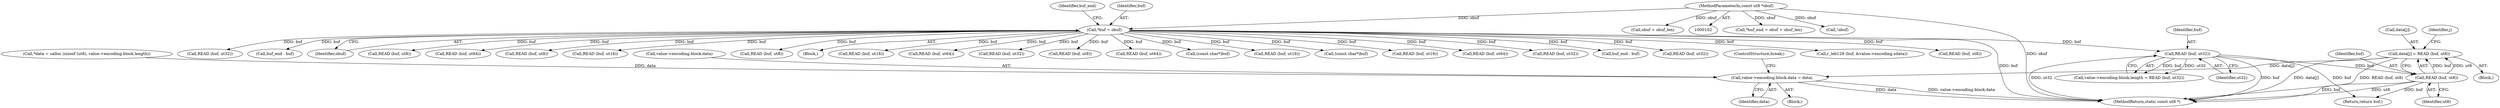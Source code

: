 digraph "0_radare2_2ca9ab45891b6ae8e32b6c28c81eebca059cbe5d_0@array" {
"1000374" [label="(Call,data[j] = READ (buf, ut8))"];
"1000378" [label="(Call,READ (buf, ut8))"];
"1000328" [label="(Call,READ (buf, ut32))"];
"1000112" [label="(Call,*buf = obuf)"];
"1000103" [label="(MethodParameterIn,const ut8 *obuf)"];
"1000381" [label="(Call,value->encoding.block.data = data)"];
"1000116" [label="(Call,*buf_end = obuf + obuf_len)"];
"1000753" [label="(Call,READ (buf, ut32))"];
"1000596" [label="(Call,r_leb128 (buf, &value->encoding.sdata))"];
"1000330" [label="(Identifier,ut32)"];
"1000133" [label="(Call,!obuf)"];
"1000529" [label="(Call,READ (buf, ut8))"];
"1000409" [label="(Call,READ (buf, ut32))"];
"1000378" [label="(Call,READ (buf, ut8))"];
"1000455" [label="(Call,buf_end - buf)"];
"1000114" [label="(Identifier,obuf)"];
"1000372" [label="(Identifier,j)"];
"1000589" [label="(Call,READ (buf, ut8))"];
"1000329" [label="(Identifier,buf)"];
"1000420" [label="(Call,READ (buf, ut64))"];
"1000200" [label="(Call,READ (buf, ut8))"];
"1000389" [label="(Identifier,data)"];
"1000118" [label="(Call,obuf + obuf_len)"];
"1000390" [label="(ControlStructure,break;)"];
"1000343" [label="(Call,*data = calloc (sizeof (ut8), value->encoding.block.length))"];
"1000380" [label="(Identifier,ut8)"];
"1000381" [label="(Call,value->encoding.block.data = data)"];
"1000257" [label="(Call,READ (buf, ut16))"];
"1000796" [label="(MethodReturn,static const ut8 *)"];
"1000731" [label="(Call,READ (buf, ut8))"];
"1000110" [label="(Block,)"];
"1000211" [label="(Call,READ (buf, ut16))"];
"1000341" [label="(Block,)"];
"1000374" [label="(Call,data[j] = READ (buf, ut8))"];
"1000328" [label="(Call,READ (buf, ut32))"];
"1000117" [label="(Identifier,buf_end)"];
"1000375" [label="(Call,data[j])"];
"1000233" [label="(Call,READ (buf, ut64))"];
"1000614" [label="(Call,READ (buf, ut32))"];
"1000775" [label="(Call,READ (buf, ut8))"];
"1000103" [label="(MethodParameterIn,const ut8 *obuf)"];
"1000382" [label="(Call,value->encoding.block.data)"];
"1000764" [label="(Call,READ (buf, ut64))"];
"1000112" [label="(Call,*buf = obuf)"];
"1000373" [label="(Block,)"];
"1000794" [label="(Return,return buf;)"];
"1000437" [label="(Call,(const char*)buf)"];
"1000742" [label="(Call,READ (buf, ut16))"];
"1000113" [label="(Identifier,buf)"];
"1000445" [label="(Call,(const char*)buf)"];
"1000398" [label="(Call,READ (buf, ut16))"];
"1000720" [label="(Call,READ (buf, ut64))"];
"1000222" [label="(Call,READ (buf, ut32))"];
"1000684" [label="(Call,buf_end - buf)"];
"1000379" [label="(Identifier,buf)"];
"1000320" [label="(Call,value->encoding.block.length = READ (buf, ut32))"];
"1000374" -> "1000373"  [label="AST: "];
"1000374" -> "1000378"  [label="CFG: "];
"1000375" -> "1000374"  [label="AST: "];
"1000378" -> "1000374"  [label="AST: "];
"1000372" -> "1000374"  [label="CFG: "];
"1000374" -> "1000796"  [label="DDG: data[j]"];
"1000374" -> "1000796"  [label="DDG: READ (buf, ut8)"];
"1000378" -> "1000374"  [label="DDG: buf"];
"1000378" -> "1000374"  [label="DDG: ut8"];
"1000374" -> "1000381"  [label="DDG: data[j]"];
"1000378" -> "1000380"  [label="CFG: "];
"1000379" -> "1000378"  [label="AST: "];
"1000380" -> "1000378"  [label="AST: "];
"1000378" -> "1000796"  [label="DDG: ut8"];
"1000378" -> "1000796"  [label="DDG: buf"];
"1000328" -> "1000378"  [label="DDG: buf"];
"1000378" -> "1000794"  [label="DDG: buf"];
"1000328" -> "1000320"  [label="AST: "];
"1000328" -> "1000330"  [label="CFG: "];
"1000329" -> "1000328"  [label="AST: "];
"1000330" -> "1000328"  [label="AST: "];
"1000320" -> "1000328"  [label="CFG: "];
"1000328" -> "1000796"  [label="DDG: buf"];
"1000328" -> "1000796"  [label="DDG: ut32"];
"1000328" -> "1000320"  [label="DDG: buf"];
"1000328" -> "1000320"  [label="DDG: ut32"];
"1000112" -> "1000328"  [label="DDG: buf"];
"1000328" -> "1000794"  [label="DDG: buf"];
"1000112" -> "1000110"  [label="AST: "];
"1000112" -> "1000114"  [label="CFG: "];
"1000113" -> "1000112"  [label="AST: "];
"1000114" -> "1000112"  [label="AST: "];
"1000117" -> "1000112"  [label="CFG: "];
"1000112" -> "1000796"  [label="DDG: buf"];
"1000103" -> "1000112"  [label="DDG: obuf"];
"1000112" -> "1000200"  [label="DDG: buf"];
"1000112" -> "1000211"  [label="DDG: buf"];
"1000112" -> "1000222"  [label="DDG: buf"];
"1000112" -> "1000233"  [label="DDG: buf"];
"1000112" -> "1000257"  [label="DDG: buf"];
"1000112" -> "1000398"  [label="DDG: buf"];
"1000112" -> "1000409"  [label="DDG: buf"];
"1000112" -> "1000420"  [label="DDG: buf"];
"1000112" -> "1000437"  [label="DDG: buf"];
"1000112" -> "1000445"  [label="DDG: buf"];
"1000112" -> "1000455"  [label="DDG: buf"];
"1000112" -> "1000529"  [label="DDG: buf"];
"1000112" -> "1000589"  [label="DDG: buf"];
"1000112" -> "1000596"  [label="DDG: buf"];
"1000112" -> "1000614"  [label="DDG: buf"];
"1000112" -> "1000684"  [label="DDG: buf"];
"1000112" -> "1000720"  [label="DDG: buf"];
"1000112" -> "1000731"  [label="DDG: buf"];
"1000112" -> "1000742"  [label="DDG: buf"];
"1000112" -> "1000753"  [label="DDG: buf"];
"1000112" -> "1000764"  [label="DDG: buf"];
"1000112" -> "1000775"  [label="DDG: buf"];
"1000103" -> "1000102"  [label="AST: "];
"1000103" -> "1000796"  [label="DDG: obuf"];
"1000103" -> "1000116"  [label="DDG: obuf"];
"1000103" -> "1000118"  [label="DDG: obuf"];
"1000103" -> "1000133"  [label="DDG: obuf"];
"1000381" -> "1000341"  [label="AST: "];
"1000381" -> "1000389"  [label="CFG: "];
"1000382" -> "1000381"  [label="AST: "];
"1000389" -> "1000381"  [label="AST: "];
"1000390" -> "1000381"  [label="CFG: "];
"1000381" -> "1000796"  [label="DDG: data"];
"1000381" -> "1000796"  [label="DDG: value->encoding.block.data"];
"1000343" -> "1000381"  [label="DDG: data"];
}
